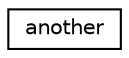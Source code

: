 digraph "Graphical Class Hierarchy"
{
  edge [fontname="Helvetica",fontsize="10",labelfontname="Helvetica",labelfontsize="10"];
  node [fontname="Helvetica",fontsize="10",shape=record];
  rankdir="LR";
  Node1 [label="another",height=0.2,width=0.4,color="black", fillcolor="white", style="filled",URL="$structanother.html"];
}

